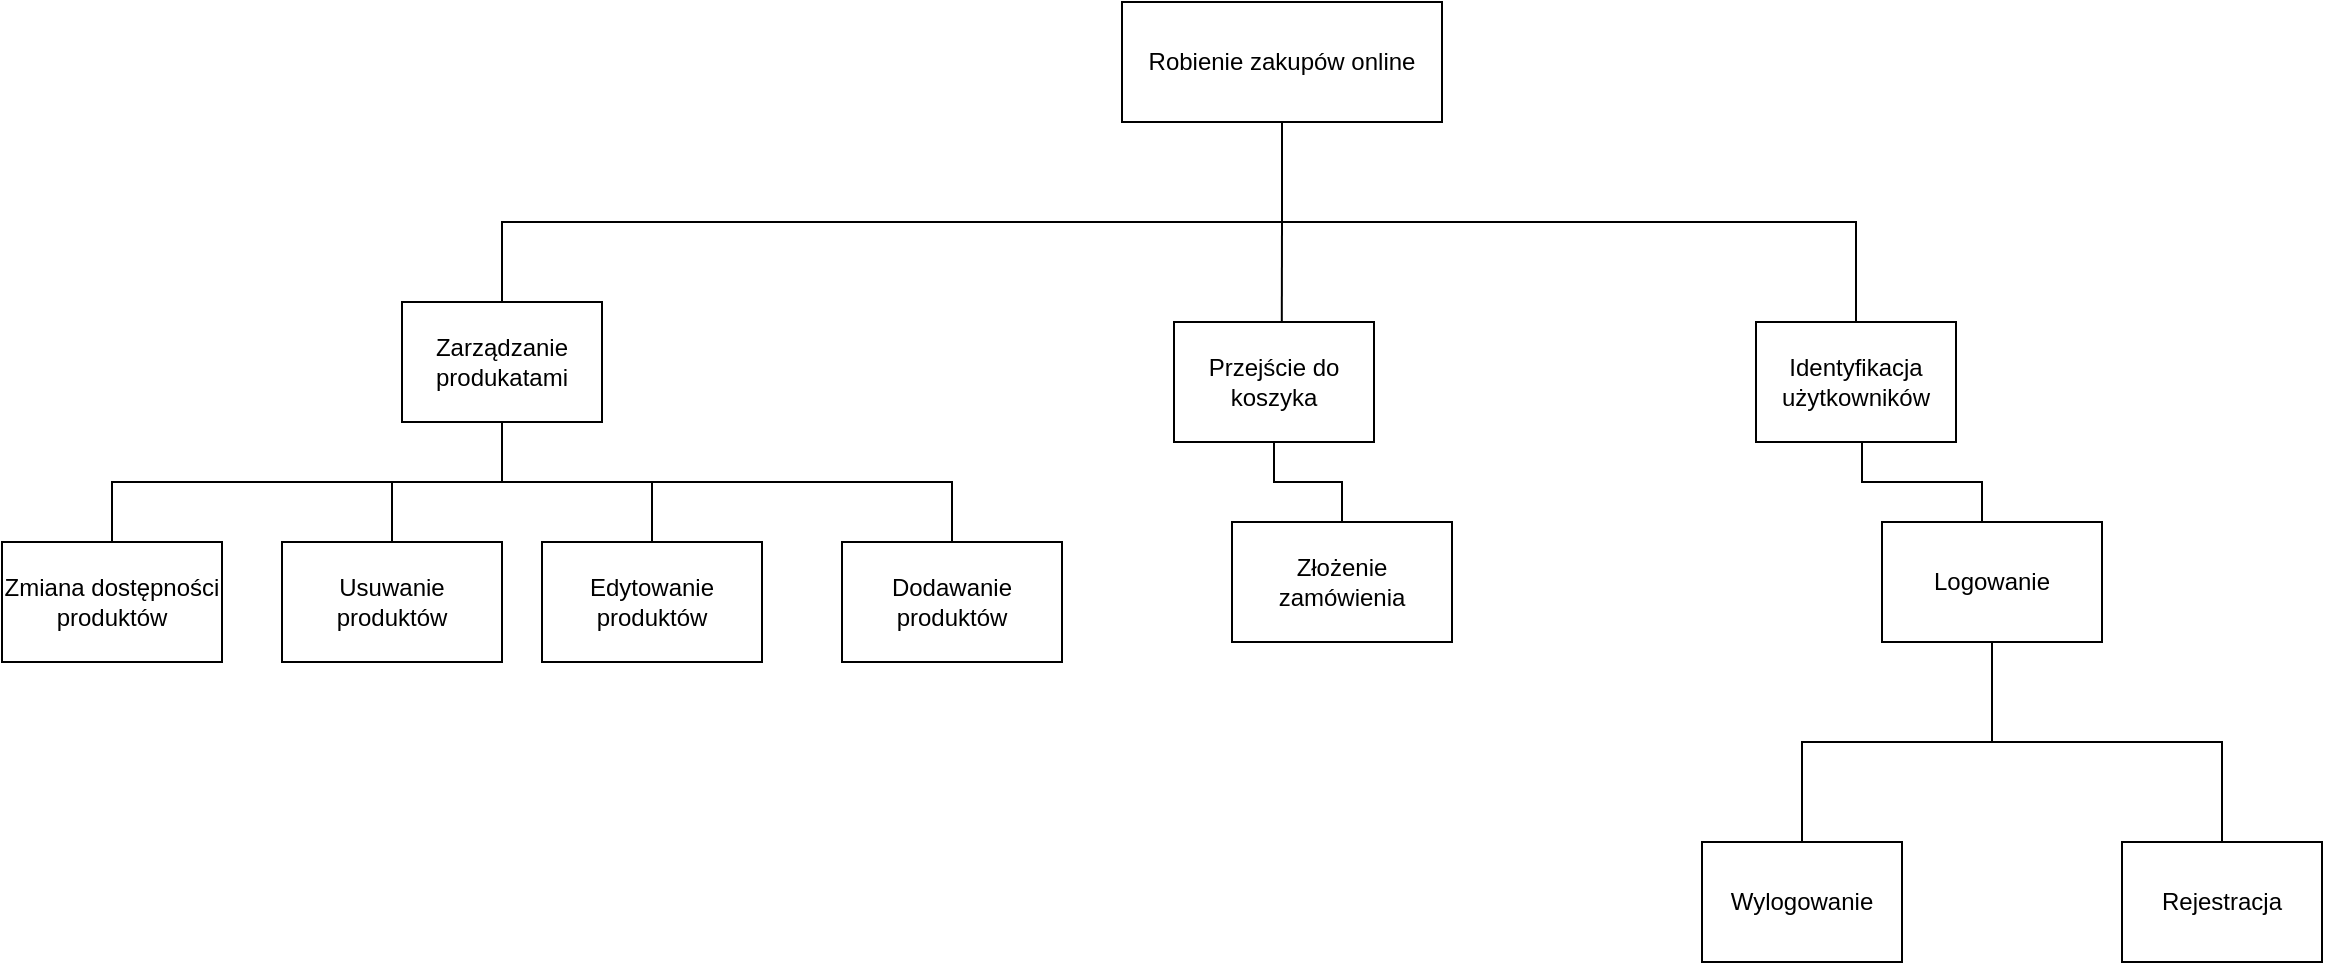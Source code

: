 <mxfile version="24.4.13" type="device">
  <diagram name="Strona-1" id="y1WXwURWoTZNS1ihxhk1">
    <mxGraphModel dx="2447" dy="781" grid="1" gridSize="10" guides="1" tooltips="1" connect="1" arrows="1" fold="1" page="1" pageScale="1" pageWidth="827" pageHeight="1169" math="0" shadow="0">
      <root>
        <mxCell id="0" />
        <mxCell id="1" parent="0" />
        <UserObject label="Robienie zakupów online" treeRoot="1" id="wuPbgHy9US9a-4okFLtj-13">
          <mxCell style="whiteSpace=wrap;html=1;align=center;treeFolding=1;treeMoving=1;newEdgeStyle={&quot;edgeStyle&quot;:&quot;elbowEdgeStyle&quot;,&quot;startArrow&quot;:&quot;none&quot;,&quot;endArrow&quot;:&quot;none&quot;};" vertex="1" parent="1">
            <mxGeometry x="280" y="720" width="160" height="60" as="geometry" />
          </mxCell>
        </UserObject>
        <mxCell id="wuPbgHy9US9a-4okFLtj-12" value="" style="edgeStyle=elbowEdgeStyle;elbow=vertical;sourcePerimeterSpacing=0;targetPerimeterSpacing=0;startArrow=none;endArrow=none;rounded=0;curved=0;" edge="1" parent="1" source="wuPbgHy9US9a-4okFLtj-13" target="wuPbgHy9US9a-4okFLtj-15">
          <mxGeometry relative="1" as="geometry" />
        </mxCell>
        <mxCell id="wuPbgHy9US9a-4okFLtj-11" value="" style="edgeStyle=elbowEdgeStyle;elbow=vertical;sourcePerimeterSpacing=0;targetPerimeterSpacing=0;startArrow=none;endArrow=none;rounded=0;curved=0;" edge="1" parent="1" source="wuPbgHy9US9a-4okFLtj-13" target="wuPbgHy9US9a-4okFLtj-14">
          <mxGeometry relative="1" as="geometry">
            <Array as="points">
              <mxPoint x="170" y="830" />
            </Array>
          </mxGeometry>
        </mxCell>
        <mxCell id="wuPbgHy9US9a-4okFLtj-15" value="Identyfikacja użytkowników" style="whiteSpace=wrap;html=1;align=center;verticalAlign=middle;treeFolding=1;treeMoving=1;newEdgeStyle={&quot;edgeStyle&quot;:&quot;elbowEdgeStyle&quot;,&quot;startArrow&quot;:&quot;none&quot;,&quot;endArrow&quot;:&quot;none&quot;};" vertex="1" parent="1">
          <mxGeometry x="597" y="880" width="100" height="60" as="geometry" />
        </mxCell>
        <mxCell id="wuPbgHy9US9a-4okFLtj-14" value="Zarządzanie produkatami" style="whiteSpace=wrap;html=1;align=center;verticalAlign=middle;treeFolding=1;treeMoving=1;newEdgeStyle={&quot;edgeStyle&quot;:&quot;elbowEdgeStyle&quot;,&quot;startArrow&quot;:&quot;none&quot;,&quot;endArrow&quot;:&quot;none&quot;};" vertex="1" parent="1">
          <mxGeometry x="-80" y="870" width="100" height="60" as="geometry" />
        </mxCell>
        <mxCell id="wuPbgHy9US9a-4okFLtj-16" value="Przejście do koszyka" style="whiteSpace=wrap;html=1;align=center;verticalAlign=middle;treeFolding=1;treeMoving=1;newEdgeStyle={&quot;edgeStyle&quot;:&quot;elbowEdgeStyle&quot;,&quot;startArrow&quot;:&quot;none&quot;,&quot;endArrow&quot;:&quot;none&quot;};" vertex="1" parent="1">
          <mxGeometry x="306" y="880" width="100" height="60" as="geometry" />
        </mxCell>
        <mxCell id="wuPbgHy9US9a-4okFLtj-19" value="Logowanie" style="whiteSpace=wrap;html=1;align=center;verticalAlign=middle;treeFolding=1;treeMoving=1;newEdgeStyle={&quot;edgeStyle&quot;:&quot;elbowEdgeStyle&quot;,&quot;startArrow&quot;:&quot;none&quot;,&quot;endArrow&quot;:&quot;none&quot;};" vertex="1" parent="1">
          <mxGeometry x="660" y="980" width="100" height="60" as="geometry" />
        </mxCell>
        <mxCell id="wuPbgHy9US9a-4okFLtj-20" value="" style="edgeStyle=elbowEdgeStyle;elbow=vertical;sourcePerimeterSpacing=0;targetPerimeterSpacing=0;startArrow=none;endArrow=none;rounded=0;curved=0;" edge="1" target="wuPbgHy9US9a-4okFLtj-19" parent="1">
          <mxGeometry relative="1" as="geometry">
            <mxPoint x="650" y="940" as="sourcePoint" />
          </mxGeometry>
        </mxCell>
        <UserObject label="Logowanie" treeRoot="1" id="wuPbgHy9US9a-4okFLtj-26">
          <mxCell style="whiteSpace=wrap;html=1;align=center;treeFolding=1;treeMoving=1;newEdgeStyle={&quot;edgeStyle&quot;:&quot;elbowEdgeStyle&quot;,&quot;startArrow&quot;:&quot;none&quot;,&quot;endArrow&quot;:&quot;none&quot;};" vertex="1" parent="1">
            <mxGeometry x="660" y="980" width="110" height="60" as="geometry" />
          </mxCell>
        </UserObject>
        <mxCell id="wuPbgHy9US9a-4okFLtj-24" value="" style="edgeStyle=elbowEdgeStyle;elbow=vertical;sourcePerimeterSpacing=0;targetPerimeterSpacing=0;startArrow=none;endArrow=none;rounded=0;curved=0;" edge="1" parent="1" source="wuPbgHy9US9a-4okFLtj-26" target="wuPbgHy9US9a-4okFLtj-27">
          <mxGeometry relative="1" as="geometry" />
        </mxCell>
        <mxCell id="wuPbgHy9US9a-4okFLtj-25" value="" style="edgeStyle=elbowEdgeStyle;elbow=vertical;sourcePerimeterSpacing=0;targetPerimeterSpacing=0;startArrow=none;endArrow=none;rounded=0;curved=0;" edge="1" parent="1" source="wuPbgHy9US9a-4okFLtj-26" target="wuPbgHy9US9a-4okFLtj-28">
          <mxGeometry relative="1" as="geometry" />
        </mxCell>
        <mxCell id="wuPbgHy9US9a-4okFLtj-27" value="Wylogowanie" style="whiteSpace=wrap;html=1;align=center;verticalAlign=middle;treeFolding=1;treeMoving=1;newEdgeStyle={&quot;edgeStyle&quot;:&quot;elbowEdgeStyle&quot;,&quot;startArrow&quot;:&quot;none&quot;,&quot;endArrow&quot;:&quot;none&quot;};" vertex="1" parent="1">
          <mxGeometry x="570" y="1140" width="100" height="60" as="geometry" />
        </mxCell>
        <mxCell id="wuPbgHy9US9a-4okFLtj-28" value="Rejestracja" style="whiteSpace=wrap;html=1;align=center;verticalAlign=middle;treeFolding=1;treeMoving=1;newEdgeStyle={&quot;edgeStyle&quot;:&quot;elbowEdgeStyle&quot;,&quot;startArrow&quot;:&quot;none&quot;,&quot;endArrow&quot;:&quot;none&quot;};" vertex="1" parent="1">
          <mxGeometry x="780" y="1140" width="100" height="60" as="geometry" />
        </mxCell>
        <UserObject label="Złożenie zamówienia" treeRoot="1" id="wuPbgHy9US9a-4okFLtj-29">
          <mxCell style="whiteSpace=wrap;html=1;align=center;treeFolding=1;treeMoving=1;newEdgeStyle={&quot;edgeStyle&quot;:&quot;elbowEdgeStyle&quot;,&quot;startArrow&quot;:&quot;none&quot;,&quot;endArrow&quot;:&quot;none&quot;};" vertex="1" parent="1">
            <mxGeometry x="335" y="980" width="110" height="60" as="geometry" />
          </mxCell>
        </UserObject>
        <mxCell id="wuPbgHy9US9a-4okFLtj-30" value="" style="edgeStyle=elbowEdgeStyle;elbow=vertical;sourcePerimeterSpacing=0;targetPerimeterSpacing=0;startArrow=none;endArrow=none;rounded=0;curved=0;exitX=0.5;exitY=1;exitDx=0;exitDy=0;entryX=0.5;entryY=0;entryDx=0;entryDy=0;" edge="1" parent="1" source="wuPbgHy9US9a-4okFLtj-16" target="wuPbgHy9US9a-4okFLtj-29">
          <mxGeometry relative="1" as="geometry">
            <mxPoint x="660" y="950" as="sourcePoint" />
            <mxPoint x="720" y="990" as="targetPoint" />
          </mxGeometry>
        </mxCell>
        <mxCell id="wuPbgHy9US9a-4okFLtj-31" value="" style="endArrow=none;html=1;rounded=0;exitX=0.539;exitY=-0.009;exitDx=0;exitDy=0;exitPerimeter=0;" edge="1" parent="1" source="wuPbgHy9US9a-4okFLtj-16">
          <mxGeometry width="50" height="50" relative="1" as="geometry">
            <mxPoint x="320" y="900" as="sourcePoint" />
            <mxPoint x="360" y="830" as="targetPoint" />
          </mxGeometry>
        </mxCell>
        <mxCell id="wuPbgHy9US9a-4okFLtj-32" value="" style="edgeStyle=elbowEdgeStyle;elbow=vertical;sourcePerimeterSpacing=0;targetPerimeterSpacing=0;startArrow=none;endArrow=none;rounded=0;curved=0;exitX=0.5;exitY=1;exitDx=0;exitDy=0;entryX=0.5;entryY=0;entryDx=0;entryDy=0;" edge="1" parent="1" source="wuPbgHy9US9a-4okFLtj-14" target="wuPbgHy9US9a-4okFLtj-33">
          <mxGeometry relative="1" as="geometry">
            <mxPoint x="660" y="950" as="sourcePoint" />
            <mxPoint x="720" y="990" as="targetPoint" />
          </mxGeometry>
        </mxCell>
        <UserObject label="Dodawanie produktów" treeRoot="1" id="wuPbgHy9US9a-4okFLtj-33">
          <mxCell style="whiteSpace=wrap;html=1;align=center;treeFolding=1;treeMoving=1;newEdgeStyle={&quot;edgeStyle&quot;:&quot;elbowEdgeStyle&quot;,&quot;startArrow&quot;:&quot;none&quot;,&quot;endArrow&quot;:&quot;none&quot;};" vertex="1" parent="1">
            <mxGeometry x="140" y="990" width="110" height="60" as="geometry" />
          </mxCell>
        </UserObject>
        <UserObject label="Edytowanie produktów" treeRoot="1" id="wuPbgHy9US9a-4okFLtj-35">
          <mxCell style="whiteSpace=wrap;html=1;align=center;treeFolding=1;treeMoving=1;newEdgeStyle={&quot;edgeStyle&quot;:&quot;elbowEdgeStyle&quot;,&quot;startArrow&quot;:&quot;none&quot;,&quot;endArrow&quot;:&quot;none&quot;};" vertex="1" parent="1">
            <mxGeometry x="-10" y="990" width="110" height="60" as="geometry" />
          </mxCell>
        </UserObject>
        <mxCell id="wuPbgHy9US9a-4okFLtj-36" value="" style="edgeStyle=elbowEdgeStyle;elbow=vertical;sourcePerimeterSpacing=0;targetPerimeterSpacing=0;startArrow=none;endArrow=none;rounded=0;curved=0;exitX=0.5;exitY=1;exitDx=0;exitDy=0;entryX=0.5;entryY=0;entryDx=0;entryDy=0;" edge="1" parent="1" source="wuPbgHy9US9a-4okFLtj-14" target="wuPbgHy9US9a-4okFLtj-35">
          <mxGeometry relative="1" as="geometry">
            <mxPoint x="120" y="940" as="sourcePoint" />
            <mxPoint x="90" y="990" as="targetPoint" />
          </mxGeometry>
        </mxCell>
        <mxCell id="wuPbgHy9US9a-4okFLtj-37" value="" style="edgeStyle=elbowEdgeStyle;elbow=vertical;sourcePerimeterSpacing=0;targetPerimeterSpacing=0;startArrow=none;endArrow=none;rounded=0;curved=0;exitX=0.5;exitY=1;exitDx=0;exitDy=0;entryX=0.5;entryY=0;entryDx=0;entryDy=0;" edge="1" parent="1" source="wuPbgHy9US9a-4okFLtj-14" target="wuPbgHy9US9a-4okFLtj-38">
          <mxGeometry relative="1" as="geometry">
            <mxPoint x="127" y="950" as="sourcePoint" />
            <mxPoint x="-90" y="990" as="targetPoint" />
          </mxGeometry>
        </mxCell>
        <UserObject label="Usuwanie produktów" treeRoot="1" id="wuPbgHy9US9a-4okFLtj-38">
          <mxCell style="whiteSpace=wrap;html=1;align=center;treeFolding=1;treeMoving=1;newEdgeStyle={&quot;edgeStyle&quot;:&quot;elbowEdgeStyle&quot;,&quot;startArrow&quot;:&quot;none&quot;,&quot;endArrow&quot;:&quot;none&quot;};" vertex="1" parent="1">
            <mxGeometry x="-140" y="990" width="110" height="60" as="geometry" />
          </mxCell>
        </UserObject>
        <mxCell id="wuPbgHy9US9a-4okFLtj-64" value="" style="edgeStyle=elbowEdgeStyle;elbow=vertical;sourcePerimeterSpacing=0;targetPerimeterSpacing=0;startArrow=none;endArrow=none;rounded=0;curved=0;exitX=0.5;exitY=1;exitDx=0;exitDy=0;entryX=0.5;entryY=0;entryDx=0;entryDy=0;" edge="1" parent="1" source="wuPbgHy9US9a-4okFLtj-14" target="wuPbgHy9US9a-4okFLtj-65">
          <mxGeometry relative="1" as="geometry">
            <mxPoint x="127" y="950" as="sourcePoint" />
            <mxPoint x="-230" y="990" as="targetPoint" />
          </mxGeometry>
        </mxCell>
        <UserObject label="Zmiana dostępności produktów" treeRoot="1" id="wuPbgHy9US9a-4okFLtj-65">
          <mxCell style="whiteSpace=wrap;html=1;align=center;treeFolding=1;treeMoving=1;newEdgeStyle={&quot;edgeStyle&quot;:&quot;elbowEdgeStyle&quot;,&quot;startArrow&quot;:&quot;none&quot;,&quot;endArrow&quot;:&quot;none&quot;};" vertex="1" parent="1">
            <mxGeometry x="-280" y="990" width="110" height="60" as="geometry" />
          </mxCell>
        </UserObject>
      </root>
    </mxGraphModel>
  </diagram>
</mxfile>
